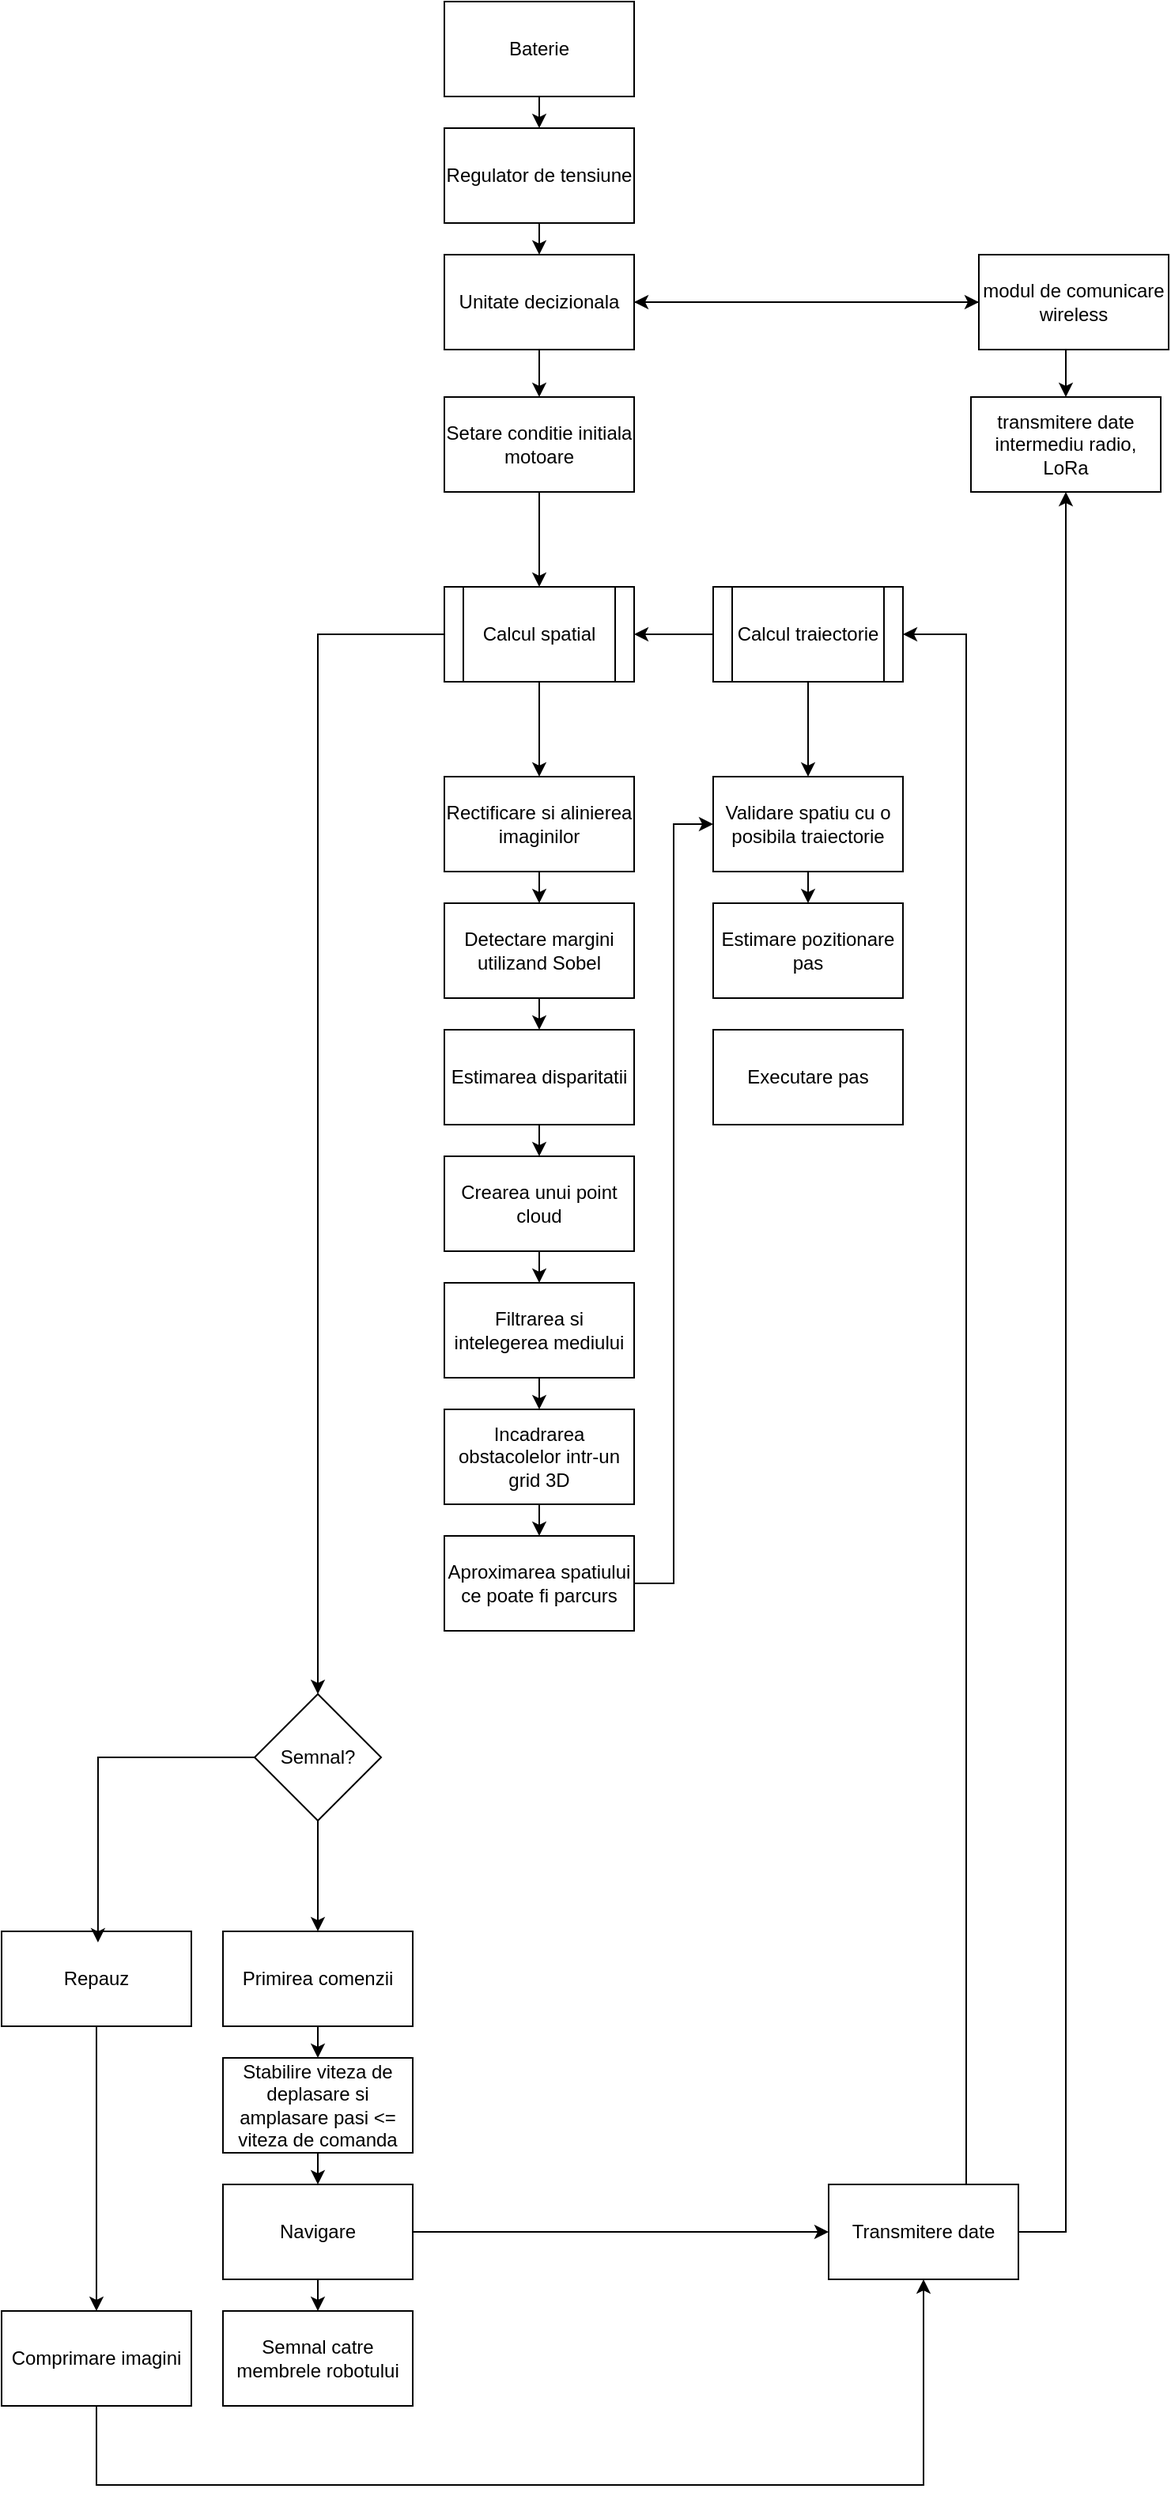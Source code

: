 <mxfile version="27.0.6">
  <diagram name="Page-1" id="Pf1q6ngfQjls62erkBvs">
    <mxGraphModel dx="1665" dy="946" grid="1" gridSize="10" guides="1" tooltips="1" connect="1" arrows="1" fold="1" page="1" pageScale="1" pageWidth="850" pageHeight="1100" math="0" shadow="0">
      <root>
        <mxCell id="0" />
        <mxCell id="1" parent="0" />
        <mxCell id="onsYoh0pytFvfcH86_cc-60" style="edgeStyle=orthogonalEdgeStyle;rounded=0;orthogonalLoop=1;jettySize=auto;html=1;exitX=0.5;exitY=1;exitDx=0;exitDy=0;entryX=0.5;entryY=0;entryDx=0;entryDy=0;" parent="1" source="onsYoh0pytFvfcH86_cc-1" target="onsYoh0pytFvfcH86_cc-42" edge="1">
          <mxGeometry relative="1" as="geometry" />
        </mxCell>
        <mxCell id="onsYoh0pytFvfcH86_cc-65" style="edgeStyle=orthogonalEdgeStyle;rounded=0;orthogonalLoop=1;jettySize=auto;html=1;exitX=1;exitY=0.5;exitDx=0;exitDy=0;entryX=0;entryY=0.5;entryDx=0;entryDy=0;" parent="1" source="onsYoh0pytFvfcH86_cc-1" target="onsYoh0pytFvfcH86_cc-32" edge="1">
          <mxGeometry relative="1" as="geometry" />
        </mxCell>
        <mxCell id="onsYoh0pytFvfcH86_cc-1" value="Unitate decizionala" style="rounded=0;whiteSpace=wrap;html=1;" parent="1" vertex="1">
          <mxGeometry x="290" y="240" width="120" height="60" as="geometry" />
        </mxCell>
        <mxCell id="onsYoh0pytFvfcH86_cc-12" style="edgeStyle=orthogonalEdgeStyle;rounded=0;orthogonalLoop=1;jettySize=auto;html=1;exitX=0.5;exitY=1;exitDx=0;exitDy=0;entryX=0.5;entryY=0;entryDx=0;entryDy=0;" parent="1" source="onsYoh0pytFvfcH86_cc-3" target="onsYoh0pytFvfcH86_cc-4" edge="1">
          <mxGeometry relative="1" as="geometry" />
        </mxCell>
        <mxCell id="onsYoh0pytFvfcH86_cc-3" value="Rectificare si alinierea imaginilor" style="rounded=0;whiteSpace=wrap;html=1;" parent="1" vertex="1">
          <mxGeometry x="290" y="570" width="120" height="60" as="geometry" />
        </mxCell>
        <mxCell id="onsYoh0pytFvfcH86_cc-13" style="edgeStyle=orthogonalEdgeStyle;rounded=0;orthogonalLoop=1;jettySize=auto;html=1;exitX=0.5;exitY=1;exitDx=0;exitDy=0;entryX=0.5;entryY=0;entryDx=0;entryDy=0;" parent="1" source="onsYoh0pytFvfcH86_cc-4" target="onsYoh0pytFvfcH86_cc-5" edge="1">
          <mxGeometry relative="1" as="geometry" />
        </mxCell>
        <mxCell id="onsYoh0pytFvfcH86_cc-4" value="Detectare margini utilizand Sobel" style="rounded=0;whiteSpace=wrap;html=1;" parent="1" vertex="1">
          <mxGeometry x="290" y="650" width="120" height="60" as="geometry" />
        </mxCell>
        <mxCell id="onsYoh0pytFvfcH86_cc-14" style="edgeStyle=orthogonalEdgeStyle;rounded=0;orthogonalLoop=1;jettySize=auto;html=1;exitX=0.5;exitY=1;exitDx=0;exitDy=0;entryX=0.5;entryY=0;entryDx=0;entryDy=0;" parent="1" source="onsYoh0pytFvfcH86_cc-5" target="onsYoh0pytFvfcH86_cc-6" edge="1">
          <mxGeometry relative="1" as="geometry" />
        </mxCell>
        <mxCell id="onsYoh0pytFvfcH86_cc-5" value="Estimarea disparitatii" style="rounded=0;whiteSpace=wrap;html=1;" parent="1" vertex="1">
          <mxGeometry x="290" y="730" width="120" height="60" as="geometry" />
        </mxCell>
        <mxCell id="onsYoh0pytFvfcH86_cc-15" style="edgeStyle=orthogonalEdgeStyle;rounded=0;orthogonalLoop=1;jettySize=auto;html=1;exitX=0.5;exitY=1;exitDx=0;exitDy=0;entryX=0.5;entryY=0;entryDx=0;entryDy=0;" parent="1" source="onsYoh0pytFvfcH86_cc-6" target="onsYoh0pytFvfcH86_cc-7" edge="1">
          <mxGeometry relative="1" as="geometry" />
        </mxCell>
        <mxCell id="onsYoh0pytFvfcH86_cc-6" value="Crearea unui point cloud" style="rounded=0;whiteSpace=wrap;html=1;" parent="1" vertex="1">
          <mxGeometry x="290" y="810" width="120" height="60" as="geometry" />
        </mxCell>
        <mxCell id="onsYoh0pytFvfcH86_cc-16" style="edgeStyle=orthogonalEdgeStyle;rounded=0;orthogonalLoop=1;jettySize=auto;html=1;exitX=0.5;exitY=1;exitDx=0;exitDy=0;entryX=0.5;entryY=0;entryDx=0;entryDy=0;" parent="1" source="onsYoh0pytFvfcH86_cc-7" target="onsYoh0pytFvfcH86_cc-8" edge="1">
          <mxGeometry relative="1" as="geometry" />
        </mxCell>
        <mxCell id="onsYoh0pytFvfcH86_cc-7" value="Filtrarea si intelegerea mediului" style="rounded=0;whiteSpace=wrap;html=1;" parent="1" vertex="1">
          <mxGeometry x="290" y="890" width="120" height="60" as="geometry" />
        </mxCell>
        <mxCell id="onsYoh0pytFvfcH86_cc-17" style="edgeStyle=orthogonalEdgeStyle;rounded=0;orthogonalLoop=1;jettySize=auto;html=1;exitX=0.5;exitY=1;exitDx=0;exitDy=0;entryX=0.5;entryY=0;entryDx=0;entryDy=0;" parent="1" source="onsYoh0pytFvfcH86_cc-8" target="onsYoh0pytFvfcH86_cc-9" edge="1">
          <mxGeometry relative="1" as="geometry" />
        </mxCell>
        <mxCell id="onsYoh0pytFvfcH86_cc-8" value="Incadrarea obstacolelor intr-un grid 3D" style="rounded=0;whiteSpace=wrap;html=1;" parent="1" vertex="1">
          <mxGeometry x="290" y="970" width="120" height="60" as="geometry" />
        </mxCell>
        <mxCell id="onsYoh0pytFvfcH86_cc-78" style="edgeStyle=orthogonalEdgeStyle;rounded=0;orthogonalLoop=1;jettySize=auto;html=1;exitX=1;exitY=0.5;exitDx=0;exitDy=0;entryX=0;entryY=0.5;entryDx=0;entryDy=0;" parent="1" source="onsYoh0pytFvfcH86_cc-9" target="onsYoh0pytFvfcH86_cc-77" edge="1">
          <mxGeometry relative="1" as="geometry" />
        </mxCell>
        <mxCell id="onsYoh0pytFvfcH86_cc-9" value="Aproximarea spatiului ce poate fi parcurs" style="rounded=0;whiteSpace=wrap;html=1;" parent="1" vertex="1">
          <mxGeometry x="290" y="1050" width="120" height="60" as="geometry" />
        </mxCell>
        <mxCell id="onsYoh0pytFvfcH86_cc-40" style="edgeStyle=orthogonalEdgeStyle;rounded=0;orthogonalLoop=1;jettySize=auto;html=1;exitX=0.5;exitY=1;exitDx=0;exitDy=0;entryX=0.5;entryY=0;entryDx=0;entryDy=0;" parent="1" source="onsYoh0pytFvfcH86_cc-11" target="onsYoh0pytFvfcH86_cc-39" edge="1">
          <mxGeometry relative="1" as="geometry" />
        </mxCell>
        <mxCell id="onsYoh0pytFvfcH86_cc-11" value="Primirea comenzii" style="rounded=0;whiteSpace=wrap;html=1;" parent="1" vertex="1">
          <mxGeometry x="150" y="1300" width="120" height="60" as="geometry" />
        </mxCell>
        <mxCell id="onsYoh0pytFvfcH86_cc-22" style="edgeStyle=orthogonalEdgeStyle;rounded=0;orthogonalLoop=1;jettySize=auto;html=1;exitX=0.5;exitY=1;exitDx=0;exitDy=0;entryX=0.5;entryY=0;entryDx=0;entryDy=0;" parent="1" source="onsYoh0pytFvfcH86_cc-19" target="onsYoh0pytFvfcH86_cc-20" edge="1">
          <mxGeometry relative="1" as="geometry" />
        </mxCell>
        <mxCell id="onsYoh0pytFvfcH86_cc-51" style="edgeStyle=orthogonalEdgeStyle;rounded=0;orthogonalLoop=1;jettySize=auto;html=1;exitX=1;exitY=0.5;exitDx=0;exitDy=0;entryX=0;entryY=0.5;entryDx=0;entryDy=0;" parent="1" source="onsYoh0pytFvfcH86_cc-19" target="onsYoh0pytFvfcH86_cc-50" edge="1">
          <mxGeometry relative="1" as="geometry" />
        </mxCell>
        <mxCell id="onsYoh0pytFvfcH86_cc-19" value="Navigare" style="rounded=0;whiteSpace=wrap;html=1;" parent="1" vertex="1">
          <mxGeometry x="150" y="1460" width="120" height="60" as="geometry" />
        </mxCell>
        <mxCell id="onsYoh0pytFvfcH86_cc-20" value="Semnal catre membrele robotului" style="rounded=0;whiteSpace=wrap;html=1;" parent="1" vertex="1">
          <mxGeometry x="150" y="1540" width="120" height="60" as="geometry" />
        </mxCell>
        <mxCell id="onsYoh0pytFvfcH86_cc-25" style="edgeStyle=orthogonalEdgeStyle;rounded=0;orthogonalLoop=1;jettySize=auto;html=1;exitX=0.5;exitY=1;exitDx=0;exitDy=0;entryX=0.5;entryY=0;entryDx=0;entryDy=0;" parent="1" source="onsYoh0pytFvfcH86_cc-23" target="onsYoh0pytFvfcH86_cc-11" edge="1">
          <mxGeometry relative="1" as="geometry" />
        </mxCell>
        <mxCell id="onsYoh0pytFvfcH86_cc-23" value="Semnal?" style="rhombus;whiteSpace=wrap;html=1;" parent="1" vertex="1">
          <mxGeometry x="170" y="1150" width="80" height="80" as="geometry" />
        </mxCell>
        <mxCell id="onsYoh0pytFvfcH86_cc-30" style="edgeStyle=orthogonalEdgeStyle;rounded=0;orthogonalLoop=1;jettySize=auto;html=1;exitX=0.5;exitY=1;exitDx=0;exitDy=0;entryX=0.5;entryY=0;entryDx=0;entryDy=0;" parent="1" source="onsYoh0pytFvfcH86_cc-27" target="onsYoh0pytFvfcH86_cc-29" edge="1">
          <mxGeometry relative="1" as="geometry" />
        </mxCell>
        <mxCell id="onsYoh0pytFvfcH86_cc-27" value="Repauz" style="rounded=0;whiteSpace=wrap;html=1;" parent="1" vertex="1">
          <mxGeometry x="10" y="1300" width="120" height="60" as="geometry" />
        </mxCell>
        <mxCell id="onsYoh0pytFvfcH86_cc-28" style="edgeStyle=orthogonalEdgeStyle;rounded=0;orthogonalLoop=1;jettySize=auto;html=1;exitX=0;exitY=0.5;exitDx=0;exitDy=0;entryX=0.508;entryY=0.117;entryDx=0;entryDy=0;entryPerimeter=0;" parent="1" source="onsYoh0pytFvfcH86_cc-23" target="onsYoh0pytFvfcH86_cc-27" edge="1">
          <mxGeometry relative="1" as="geometry" />
        </mxCell>
        <mxCell id="onsYoh0pytFvfcH86_cc-74" style="edgeStyle=orthogonalEdgeStyle;rounded=0;orthogonalLoop=1;jettySize=auto;html=1;exitX=0.5;exitY=1;exitDx=0;exitDy=0;entryX=0.5;entryY=1;entryDx=0;entryDy=0;" parent="1" source="onsYoh0pytFvfcH86_cc-29" target="onsYoh0pytFvfcH86_cc-50" edge="1">
          <mxGeometry relative="1" as="geometry">
            <Array as="points">
              <mxPoint x="70" y="1650" />
              <mxPoint x="593" y="1650" />
            </Array>
          </mxGeometry>
        </mxCell>
        <mxCell id="onsYoh0pytFvfcH86_cc-29" value="Comprimare imagini" style="rounded=0;whiteSpace=wrap;html=1;" parent="1" vertex="1">
          <mxGeometry x="10" y="1540" width="120" height="60" as="geometry" />
        </mxCell>
        <mxCell id="onsYoh0pytFvfcH86_cc-34" style="edgeStyle=orthogonalEdgeStyle;rounded=0;orthogonalLoop=1;jettySize=auto;html=1;exitX=0.5;exitY=1;exitDx=0;exitDy=0;entryX=0.5;entryY=0;entryDx=0;entryDy=0;" parent="1" source="onsYoh0pytFvfcH86_cc-31" target="onsYoh0pytFvfcH86_cc-33" edge="1">
          <mxGeometry relative="1" as="geometry" />
        </mxCell>
        <mxCell id="onsYoh0pytFvfcH86_cc-31" value="Baterie" style="rounded=0;whiteSpace=wrap;html=1;" parent="1" vertex="1">
          <mxGeometry x="290" y="80" width="120" height="60" as="geometry" />
        </mxCell>
        <mxCell id="onsYoh0pytFvfcH86_cc-46" style="edgeStyle=orthogonalEdgeStyle;rounded=0;orthogonalLoop=1;jettySize=auto;html=1;exitX=0.5;exitY=1;exitDx=0;exitDy=0;entryX=0.5;entryY=0;entryDx=0;entryDy=0;" parent="1" source="onsYoh0pytFvfcH86_cc-32" target="onsYoh0pytFvfcH86_cc-36" edge="1">
          <mxGeometry relative="1" as="geometry">
            <mxPoint x="683" y="320" as="targetPoint" />
          </mxGeometry>
        </mxCell>
        <mxCell id="onsYoh0pytFvfcH86_cc-66" style="edgeStyle=orthogonalEdgeStyle;rounded=0;orthogonalLoop=1;jettySize=auto;html=1;exitX=0;exitY=0.5;exitDx=0;exitDy=0;entryX=1;entryY=0.5;entryDx=0;entryDy=0;" parent="1" source="onsYoh0pytFvfcH86_cc-32" target="onsYoh0pytFvfcH86_cc-1" edge="1">
          <mxGeometry relative="1" as="geometry" />
        </mxCell>
        <mxCell id="onsYoh0pytFvfcH86_cc-32" value="modul de comunicare wireless" style="rounded=0;whiteSpace=wrap;html=1;" parent="1" vertex="1">
          <mxGeometry x="628" y="240" width="120" height="60" as="geometry" />
        </mxCell>
        <mxCell id="onsYoh0pytFvfcH86_cc-35" style="edgeStyle=orthogonalEdgeStyle;rounded=0;orthogonalLoop=1;jettySize=auto;html=1;exitX=0.5;exitY=1;exitDx=0;exitDy=0;entryX=0.5;entryY=0;entryDx=0;entryDy=0;" parent="1" source="onsYoh0pytFvfcH86_cc-33" target="onsYoh0pytFvfcH86_cc-1" edge="1">
          <mxGeometry relative="1" as="geometry" />
        </mxCell>
        <mxCell id="onsYoh0pytFvfcH86_cc-33" value="Regulator de tensiune" style="rounded=0;whiteSpace=wrap;html=1;" parent="1" vertex="1">
          <mxGeometry x="290" y="160" width="120" height="60" as="geometry" />
        </mxCell>
        <mxCell id="onsYoh0pytFvfcH86_cc-36" value="transmitere date intermediu radio, LoRa" style="rounded=0;whiteSpace=wrap;html=1;" parent="1" vertex="1">
          <mxGeometry x="623" y="330" width="120" height="60" as="geometry" />
        </mxCell>
        <mxCell id="onsYoh0pytFvfcH86_cc-41" style="edgeStyle=orthogonalEdgeStyle;rounded=0;orthogonalLoop=1;jettySize=auto;html=1;exitX=0.5;exitY=1;exitDx=0;exitDy=0;entryX=0.5;entryY=0;entryDx=0;entryDy=0;" parent="1" source="onsYoh0pytFvfcH86_cc-39" target="onsYoh0pytFvfcH86_cc-19" edge="1">
          <mxGeometry relative="1" as="geometry" />
        </mxCell>
        <mxCell id="onsYoh0pytFvfcH86_cc-39" value="Stabilire viteza de deplasare si amplasare pasi &amp;lt;= viteza de comanda" style="rounded=0;whiteSpace=wrap;html=1;" parent="1" vertex="1">
          <mxGeometry x="150" y="1380" width="120" height="60" as="geometry" />
        </mxCell>
        <mxCell id="onsYoh0pytFvfcH86_cc-71" style="edgeStyle=orthogonalEdgeStyle;rounded=0;orthogonalLoop=1;jettySize=auto;html=1;exitX=0.5;exitY=1;exitDx=0;exitDy=0;entryX=0.5;entryY=0;entryDx=0;entryDy=0;" parent="1" source="onsYoh0pytFvfcH86_cc-42" target="onsYoh0pytFvfcH86_cc-68" edge="1">
          <mxGeometry relative="1" as="geometry" />
        </mxCell>
        <mxCell id="onsYoh0pytFvfcH86_cc-42" value="Setare conditie initiala motoare" style="rounded=0;whiteSpace=wrap;html=1;" parent="1" vertex="1">
          <mxGeometry x="290" y="330" width="120" height="60" as="geometry" />
        </mxCell>
        <mxCell id="onsYoh0pytFvfcH86_cc-62" style="edgeStyle=orthogonalEdgeStyle;rounded=0;orthogonalLoop=1;jettySize=auto;html=1;exitX=0.5;exitY=0;exitDx=0;exitDy=0;entryX=1;entryY=0.5;entryDx=0;entryDy=0;" parent="1" source="onsYoh0pytFvfcH86_cc-50" target="onsYoh0pytFvfcH86_cc-64" edge="1">
          <mxGeometry relative="1" as="geometry">
            <mxPoint x="513" y="480" as="targetPoint" />
            <Array as="points">
              <mxPoint x="620" y="1460" />
              <mxPoint x="620" y="480" />
            </Array>
          </mxGeometry>
        </mxCell>
        <mxCell id="onsYoh0pytFvfcH86_cc-67" style="edgeStyle=orthogonalEdgeStyle;rounded=0;orthogonalLoop=1;jettySize=auto;html=1;exitX=1;exitY=0.5;exitDx=0;exitDy=0;entryX=0.5;entryY=1;entryDx=0;entryDy=0;" parent="1" source="onsYoh0pytFvfcH86_cc-50" target="onsYoh0pytFvfcH86_cc-36" edge="1">
          <mxGeometry relative="1" as="geometry" />
        </mxCell>
        <mxCell id="onsYoh0pytFvfcH86_cc-50" value="Transmitere date" style="rounded=0;whiteSpace=wrap;html=1;" parent="1" vertex="1">
          <mxGeometry x="533" y="1460" width="120" height="60" as="geometry" />
        </mxCell>
        <mxCell id="onsYoh0pytFvfcH86_cc-75" style="edgeStyle=orthogonalEdgeStyle;rounded=0;orthogonalLoop=1;jettySize=auto;html=1;exitX=0;exitY=0.5;exitDx=0;exitDy=0;entryX=1;entryY=0.5;entryDx=0;entryDy=0;" parent="1" source="onsYoh0pytFvfcH86_cc-64" target="onsYoh0pytFvfcH86_cc-68" edge="1">
          <mxGeometry relative="1" as="geometry" />
        </mxCell>
        <mxCell id="onsYoh0pytFvfcH86_cc-79" style="edgeStyle=orthogonalEdgeStyle;rounded=0;orthogonalLoop=1;jettySize=auto;html=1;exitX=0.5;exitY=1;exitDx=0;exitDy=0;entryX=0.5;entryY=0;entryDx=0;entryDy=0;" parent="1" source="onsYoh0pytFvfcH86_cc-64" target="onsYoh0pytFvfcH86_cc-77" edge="1">
          <mxGeometry relative="1" as="geometry" />
        </mxCell>
        <mxCell id="onsYoh0pytFvfcH86_cc-64" value="Calcul traiectorie" style="shape=process;whiteSpace=wrap;html=1;backgroundOutline=1;" parent="1" vertex="1">
          <mxGeometry x="460" y="450" width="120" height="60" as="geometry" />
        </mxCell>
        <mxCell id="onsYoh0pytFvfcH86_cc-69" style="edgeStyle=orthogonalEdgeStyle;rounded=0;orthogonalLoop=1;jettySize=auto;html=1;exitX=0.5;exitY=1;exitDx=0;exitDy=0;entryX=0.5;entryY=0;entryDx=0;entryDy=0;" parent="1" source="onsYoh0pytFvfcH86_cc-68" target="onsYoh0pytFvfcH86_cc-3" edge="1">
          <mxGeometry relative="1" as="geometry" />
        </mxCell>
        <mxCell id="onsYoh0pytFvfcH86_cc-76" style="edgeStyle=orthogonalEdgeStyle;rounded=0;orthogonalLoop=1;jettySize=auto;html=1;exitX=0;exitY=0.5;exitDx=0;exitDy=0;entryX=0.5;entryY=0;entryDx=0;entryDy=0;" parent="1" source="onsYoh0pytFvfcH86_cc-68" target="onsYoh0pytFvfcH86_cc-23" edge="1">
          <mxGeometry relative="1" as="geometry">
            <mxPoint x="180" y="1120" as="targetPoint" />
          </mxGeometry>
        </mxCell>
        <mxCell id="onsYoh0pytFvfcH86_cc-68" value="Calcul spatial" style="shape=process;whiteSpace=wrap;html=1;backgroundOutline=1;" parent="1" vertex="1">
          <mxGeometry x="290" y="450" width="120" height="60" as="geometry" />
        </mxCell>
        <mxCell id="onsYoh0pytFvfcH86_cc-81" style="edgeStyle=orthogonalEdgeStyle;rounded=0;orthogonalLoop=1;jettySize=auto;html=1;exitX=0.5;exitY=1;exitDx=0;exitDy=0;entryX=0.5;entryY=0;entryDx=0;entryDy=0;" parent="1" source="onsYoh0pytFvfcH86_cc-77" target="onsYoh0pytFvfcH86_cc-80" edge="1">
          <mxGeometry relative="1" as="geometry" />
        </mxCell>
        <mxCell id="onsYoh0pytFvfcH86_cc-77" value="Validare spatiu cu o posibila traiectorie" style="rounded=0;whiteSpace=wrap;html=1;" parent="1" vertex="1">
          <mxGeometry x="460" y="570" width="120" height="60" as="geometry" />
        </mxCell>
        <mxCell id="onsYoh0pytFvfcH86_cc-80" value="Estimare pozitionare pas" style="rounded=0;whiteSpace=wrap;html=1;" parent="1" vertex="1">
          <mxGeometry x="460" y="650" width="120" height="60" as="geometry" />
        </mxCell>
        <mxCell id="onsYoh0pytFvfcH86_cc-82" value="Executare pas" style="rounded=0;whiteSpace=wrap;html=1;" parent="1" vertex="1">
          <mxGeometry x="460" y="730" width="120" height="60" as="geometry" />
        </mxCell>
      </root>
    </mxGraphModel>
  </diagram>
</mxfile>
